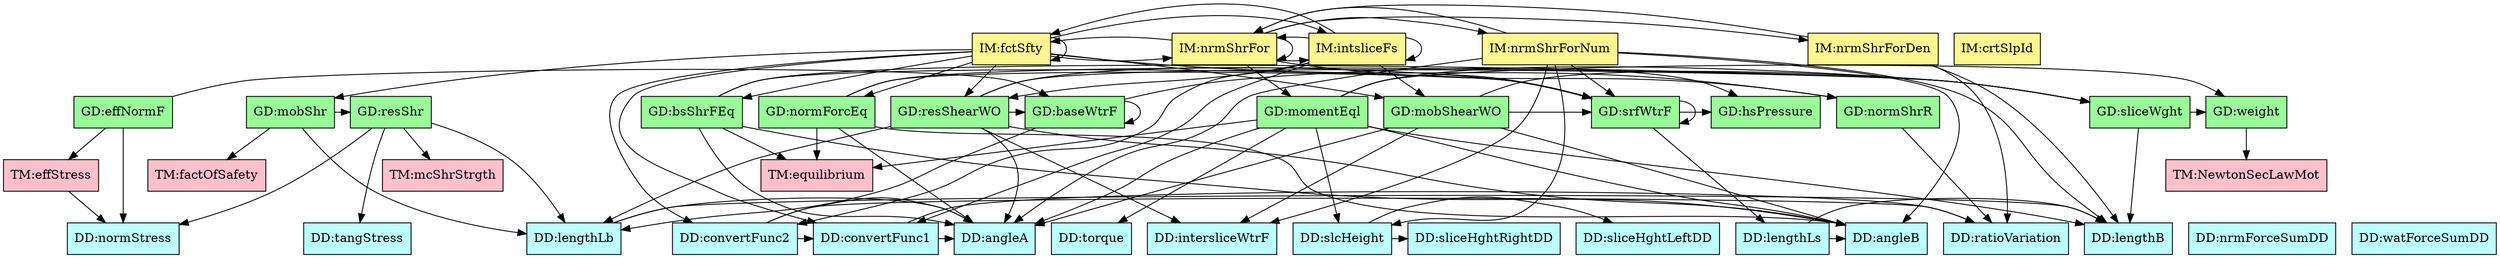digraph refvsref {
	l_bi -> alpha_i;
	l_bi -> b_i;
	l_si -> beta_i;
	l_si -> b_i;
	h_i -> hR;
	h_i -> hL;
	Phi -> alpha_i;
	Phi -> f_i;
	Psi -> alpha_i;
	Psi -> f_i;
	Psi -> Phi;
	effectiveStressTM -> sigma;
	normForcEq:theory -> alpha_i;
	normForcEq:theory -> beta_i;
	normForcEq:theory -> equilibriumCS:theory;
	normForcEq:theory -> sliceWght:theory;
	normForcEq:theory -> srfWtrF:theory;
	bsShrFEq:theory -> alpha_i;
	bsShrFEq:theory -> beta_i;
	bsShrFEq:theory -> equilibriumCS:theory;
	bsShrFEq:theory -> sliceWght:theory;
	bsShrFEq:theory -> srfWtrF:theory;
	resShr:theory -> l_bi;
	resShr:theory -> sigma;
	resShr:theory -> tau;
	resShr:theory -> mcShrSrgth;
	mobShr:theory -> l_bi;
	mobShr:theory -> factOfSafetyTM;
	mobShr:theory -> resShr:theory;
	effNormF:theory -> sigma;
	effNormF:theory -> effectiveStressTM;
	effNormF:theory -> baseWtrF:theory;
	resShearWO:theory -> H_i;
	resShearWO:theory -> alpha_i;
	resShearWO:theory -> beta_i;
	resShearWO:theory -> l_bi;
	resShearWO:theory -> sliceWght:theory;
	resShearWO:theory -> baseWtrF:theory;
	resShearWO:theory -> srfWtrF:theory;
	mobShearWO:theory -> H_i;
	mobShearWO:theory -> alpha_i;
	mobShearWO:theory -> beta_i;
	mobShearWO:theory -> sliceWght:theory;
	mobShearWO:theory -> srfWtrF:theory;
	X_i:theory -> f_i;
	momentEql:theory -> alpha_i;
	momentEql:theory -> beta_i;
	momentEql:theory -> b_i;
	momentEql:theory -> h_i;
	momentEql:theory -> torque;
	momentEql:theory -> equilibriumCS:theory;
	momentEql:theory -> weight:theory;
	momentEql:theory -> sliceWght:theory;
	momentEql:theory -> srfWtrF:theory;
	weight:theory -> newtonSL;
	sliceWght:theory -> b_i;
	sliceWght:theory -> weight:theory;
	baseWtrF:theory -> l_bi;
	baseWtrF:theory -> pressure:theory;
	baseWtrF:theory -> baseWtrF:theory;
	srfWtrF:theory -> l_si;
	srfWtrF:theory -> pressure:theory;
	srfWtrF:theory -> srfWtrF:theory;
	FS:theory -> Phi;
	FS:theory -> Psi;
	FS:theory -> normForcEq:theory;
	FS:theory -> bsShrFEq:theory;
	FS:theory -> mobShr:theory;
	FS:theory -> resShearWO:theory;
	FS:theory -> mobShearWO:theory;
	FS:theory -> X_i:theory;
	FS:theory -> FS:theory;
	FS:theory -> nrmShrForIM;
	FS:theory -> intsliceFsRC:theory;
	nrmShrForIM -> X_i:theory;
	nrmShrForIM -> momentEql:theory;
	nrmShrForIM -> FS:theory;
	nrmShrForIM -> nrmShrForIM;
	nrmShrForIM -> nrmShrForNumRC:theory;
	nrmShrForIM -> nrmShrForDenRC:theory;
	nrmShrForIM -> intsliceFsRC:theory;
	nrmShrForNumRC:theory -> H_i;
	nrmShrForNumRC:theory -> alpha_i;
	nrmShrForNumRC:theory -> beta_i;
	nrmShrForNumRC:theory -> b_i;
	nrmShrForNumRC:theory -> h_i;
	nrmShrForNumRC:theory -> srfWtrF:theory;
	nrmShrForNumRC:theory -> nrmShrForIM;
	nrmShrForDenRC:theory -> b_i;
	nrmShrForDenRC:theory -> f_i;
	nrmShrForDenRC:theory -> nrmShrForIM;
	intsliceFsRC:theory -> Phi;
	intsliceFsRC:theory -> Psi;
	intsliceFsRC:theory -> resShearWO:theory;
	intsliceFsRC:theory -> mobShearWO:theory;
	intsliceFsRC:theory -> FS:theory;
	intsliceFsRC:theory -> nrmShrForIM;
	intsliceFsRC:theory -> intsliceFsRC:theory;


	H_i	[shape=box, color=black, style=filled, fillcolor=paleturquoise1, label="DD:intersliceWtrF"];
	alpha_i	[shape=box, color=black, style=filled, fillcolor=paleturquoise1, label="DD:angleA"];
	beta_i	[shape=box, color=black, style=filled, fillcolor=paleturquoise1, label="DD:angleB"];
	b_i	[shape=box, color=black, style=filled, fillcolor=paleturquoise1, label="DD:lengthB"];
	l_bi	[shape=box, color=black, style=filled, fillcolor=paleturquoise1, label="DD:lengthLb"];
	l_si	[shape=box, color=black, style=filled, fillcolor=paleturquoise1, label="DD:lengthLs"];
	h_i	[shape=box, color=black, style=filled, fillcolor=paleturquoise1, label="DD:slcHeight"];
	sigma	[shape=box, color=black, style=filled, fillcolor=paleturquoise1, label="DD:normStress"];
	tau	[shape=box, color=black, style=filled, fillcolor=paleturquoise1, label="DD:tangStress"];
	torque	[shape=box, color=black, style=filled, fillcolor=paleturquoise1, label="DD:torque"];
	f_i	[shape=box, color=black, style=filled, fillcolor=paleturquoise1, label="DD:ratioVariation"];
	Phi	[shape=box, color=black, style=filled, fillcolor=paleturquoise1, label="DD:convertFunc1"];
	Psi	[shape=box, color=black, style=filled, fillcolor=paleturquoise1, label="DD:convertFunc2"];
	F_xG	[shape=box, color=black, style=filled, fillcolor=paleturquoise1, label="DD:nrmForceSumDD"];
	F_xH	[shape=box, color=black, style=filled, fillcolor=paleturquoise1, label="DD:watForceSumDD"];
	hR	[shape=box, color=black, style=filled, fillcolor=paleturquoise1, label="DD:sliceHghtRightDD"];
	hL	[shape=box, color=black, style=filled, fillcolor=paleturquoise1, label="DD:sliceHghtLeftDD"];

	subgraph DD {
	rank="same"
	{H_i, alpha_i, beta_i, b_i, l_bi, l_si, h_i, sigma, tau, torque, f_i, Phi, Psi, F_xG, F_xH, hR, hL}
	}

	factOfSafetyTM	[shape=box, color=black, style=filled, fillcolor=pink, label="TM:factOfSafety"];
	equilibriumCS:theory	[shape=box, color=black, style=filled, fillcolor=pink, label="TM:equilibrium"];
	mcShrSrgth	[shape=box, color=black, style=filled, fillcolor=pink, label="TM:mcShrStrgth"];
	effectiveStressTM	[shape=box, color=black, style=filled, fillcolor=pink, label="TM:effStress"];
	newtonSL	[shape=box, color=black, style=filled, fillcolor=pink, label="TM:NewtonSecLawMot"];

	subgraph TM {
	rank="same"
	{factOfSafetyTM, equilibriumCS:theory, mcShrSrgth, effectiveStressTM, newtonSL}
	}

	normForcEq:theory	[shape=box, color=black, style=filled, fillcolor=palegreen, label="GD:normForcEq"];
	bsShrFEq:theory	[shape=box, color=black, style=filled, fillcolor=palegreen, label="GD:bsShrFEq"];
	resShr:theory	[shape=box, color=black, style=filled, fillcolor=palegreen, label="GD:resShr"];
	mobShr:theory	[shape=box, color=black, style=filled, fillcolor=palegreen, label="GD:mobShr"];
	effNormF:theory	[shape=box, color=black, style=filled, fillcolor=palegreen, label="GD:effNormF"];
	resShearWO:theory	[shape=box, color=black, style=filled, fillcolor=palegreen, label="GD:resShearWO"];
	mobShearWO:theory	[shape=box, color=black, style=filled, fillcolor=palegreen, label="GD:mobShearWO"];
	X_i:theory	[shape=box, color=black, style=filled, fillcolor=palegreen, label="GD:normShrR"];
	momentEql:theory	[shape=box, color=black, style=filled, fillcolor=palegreen, label="GD:momentEql"];
	weight:theory	[shape=box, color=black, style=filled, fillcolor=palegreen, label="GD:weight"];
	sliceWght:theory	[shape=box, color=black, style=filled, fillcolor=palegreen, label="GD:sliceWght"];
	pressure:theory	[shape=box, color=black, style=filled, fillcolor=palegreen, label="GD:hsPressure"];
	baseWtrF:theory	[shape=box, color=black, style=filled, fillcolor=palegreen, label="GD:baseWtrF"];
	srfWtrF:theory	[shape=box, color=black, style=filled, fillcolor=palegreen, label="GD:srfWtrF"];

	subgraph GD {
	rank="same"
	{normForcEq:theory, bsShrFEq:theory, resShr:theory, mobShr:theory, effNormF:theory, resShearWO:theory, mobShearWO:theory, X_i:theory, momentEql:theory, weight:theory, sliceWght:theory, pressure:theory, baseWtrF:theory, srfWtrF:theory}
	}

	FS:theory	[shape=box, color=black, style=filled, fillcolor=khaki1, label="IM:fctSfty"];
	nrmShrForIM	[shape=box, color=black, style=filled, fillcolor=khaki1, label="IM:nrmShrFor"];
	nrmShrForNumRC:theory	[shape=box, color=black, style=filled, fillcolor=khaki1, label="IM:nrmShrForNum"];
	nrmShrForDenRC:theory	[shape=box, color=black, style=filled, fillcolor=khaki1, label="IM:nrmShrForDen"];
	intsliceFsRC:theory	[shape=box, color=black, style=filled, fillcolor=khaki1, label="IM:intsliceFs"];
	crtSlpIdIM:theory	[shape=box, color=black, style=filled, fillcolor=khaki1, label="IM:crtSlpId"];

	subgraph IM {
	rank="same"
	{FS:theory, nrmShrForIM, nrmShrForNumRC:theory, nrmShrForDenRC:theory, intsliceFsRC:theory, crtSlpIdIM:theory}
	}

}
